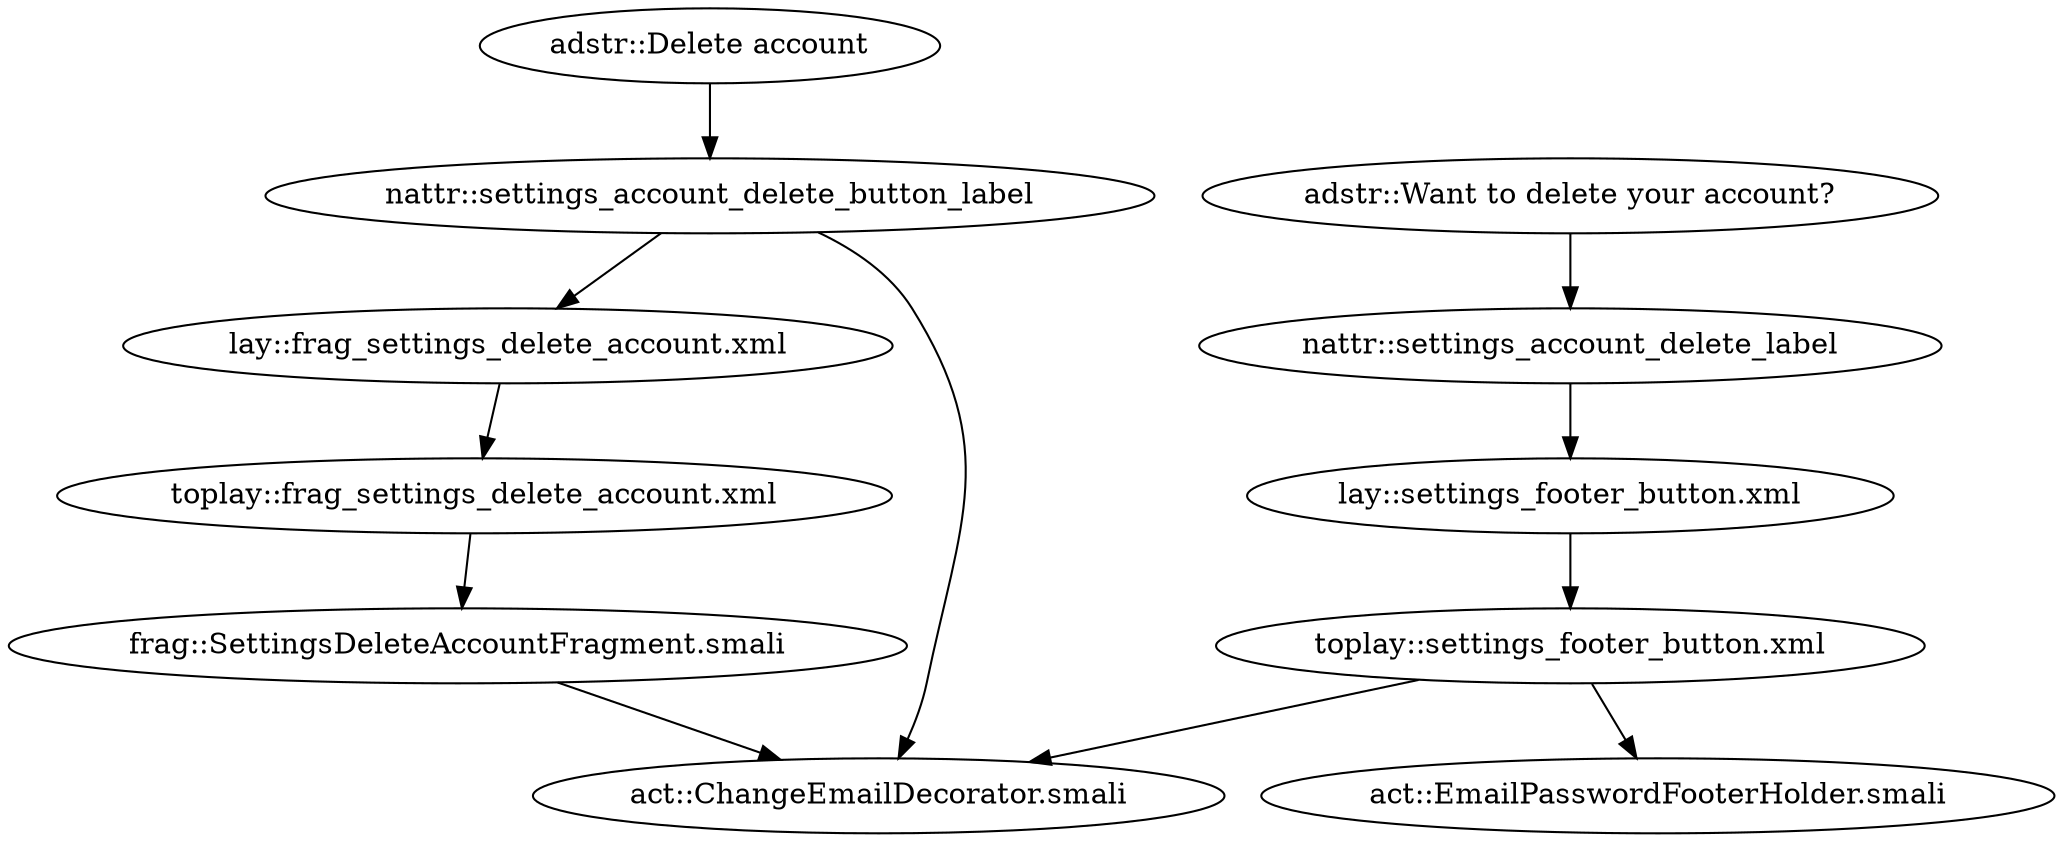 digraph G {
"adstr::Delete account" -> "nattr::settings_account_delete_button_label"
"adstr::Want to delete your account?" -> "nattr::settings_account_delete_label"
"nattr::settings_account_delete_button_label" -> "lay::frag_settings_delete_account.xml"
"nattr::settings_account_delete_label" -> "lay::settings_footer_button.xml"
"nattr::settings_account_delete_button_label" -> "act::ChangeEmailDecorator.smali"
"lay::frag_settings_delete_account.xml" -> "toplay::frag_settings_delete_account.xml"
"lay::settings_footer_button.xml" -> "toplay::settings_footer_button.xml"
"toplay::frag_settings_delete_account.xml" -> "frag::SettingsDeleteAccountFragment.smali"
"toplay::settings_footer_button.xml" -> "act::EmailPasswordFooterHolder.smali"
"toplay::settings_footer_button.xml" -> "act::ChangeEmailDecorator.smali"
"frag::SettingsDeleteAccountFragment.smali" -> "act::ChangeEmailDecorator.smali"
}
